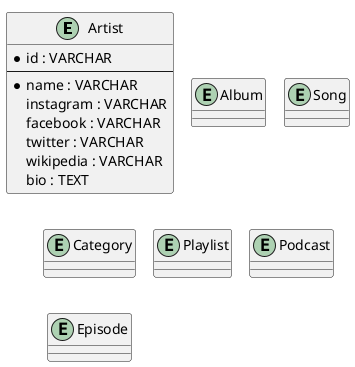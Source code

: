 @startuml
!pragma layout smetana
entity Artist {
    * id : VARCHAR
    --
    * name : VARCHAR
    instagram : VARCHAR
    facebook : VARCHAR
    twitter : VARCHAR
    wikipedia : VARCHAR
    bio : TEXT
}

entity Album {

}

entity Song {

}

entity Category {

}

entity Playlist {

}

entity Podcast {

}

entity Episode {

}
@enduml
